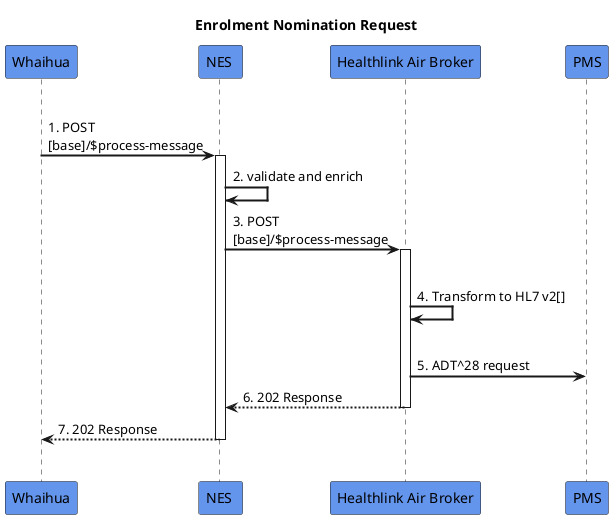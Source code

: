 @startuml
skinparam sequenceArrowThickness 2
skinparam roundcorner 5
skinparam maxmessagesize 180
skinparam sequenceParticipant bold
title  Enrolment Nomination Request
participant "Whaihua" as AA #CornflowerBlue
participant "NES " as A #CornflowerBlue
participant "Healthlink Air Broker" as B #CornflowerBlue
participant "PMS" as C #CornflowerBlue
|||

AA -> A: 1. POST [base]/$process-message
activate A
A -> A:  2. validate and enrich

A -> B: 3. POST [base]/$process-message
activate B
|||
B -> B: 4. Transform to HL7 v2[]
|||
B -> C: 5. ADT^28 request
B -[dashed]-> A: 6. 202 Response 
deactivate B
A -[dashed]-> AA: 7. 202 Response 

deactivate A
|||
@enduml